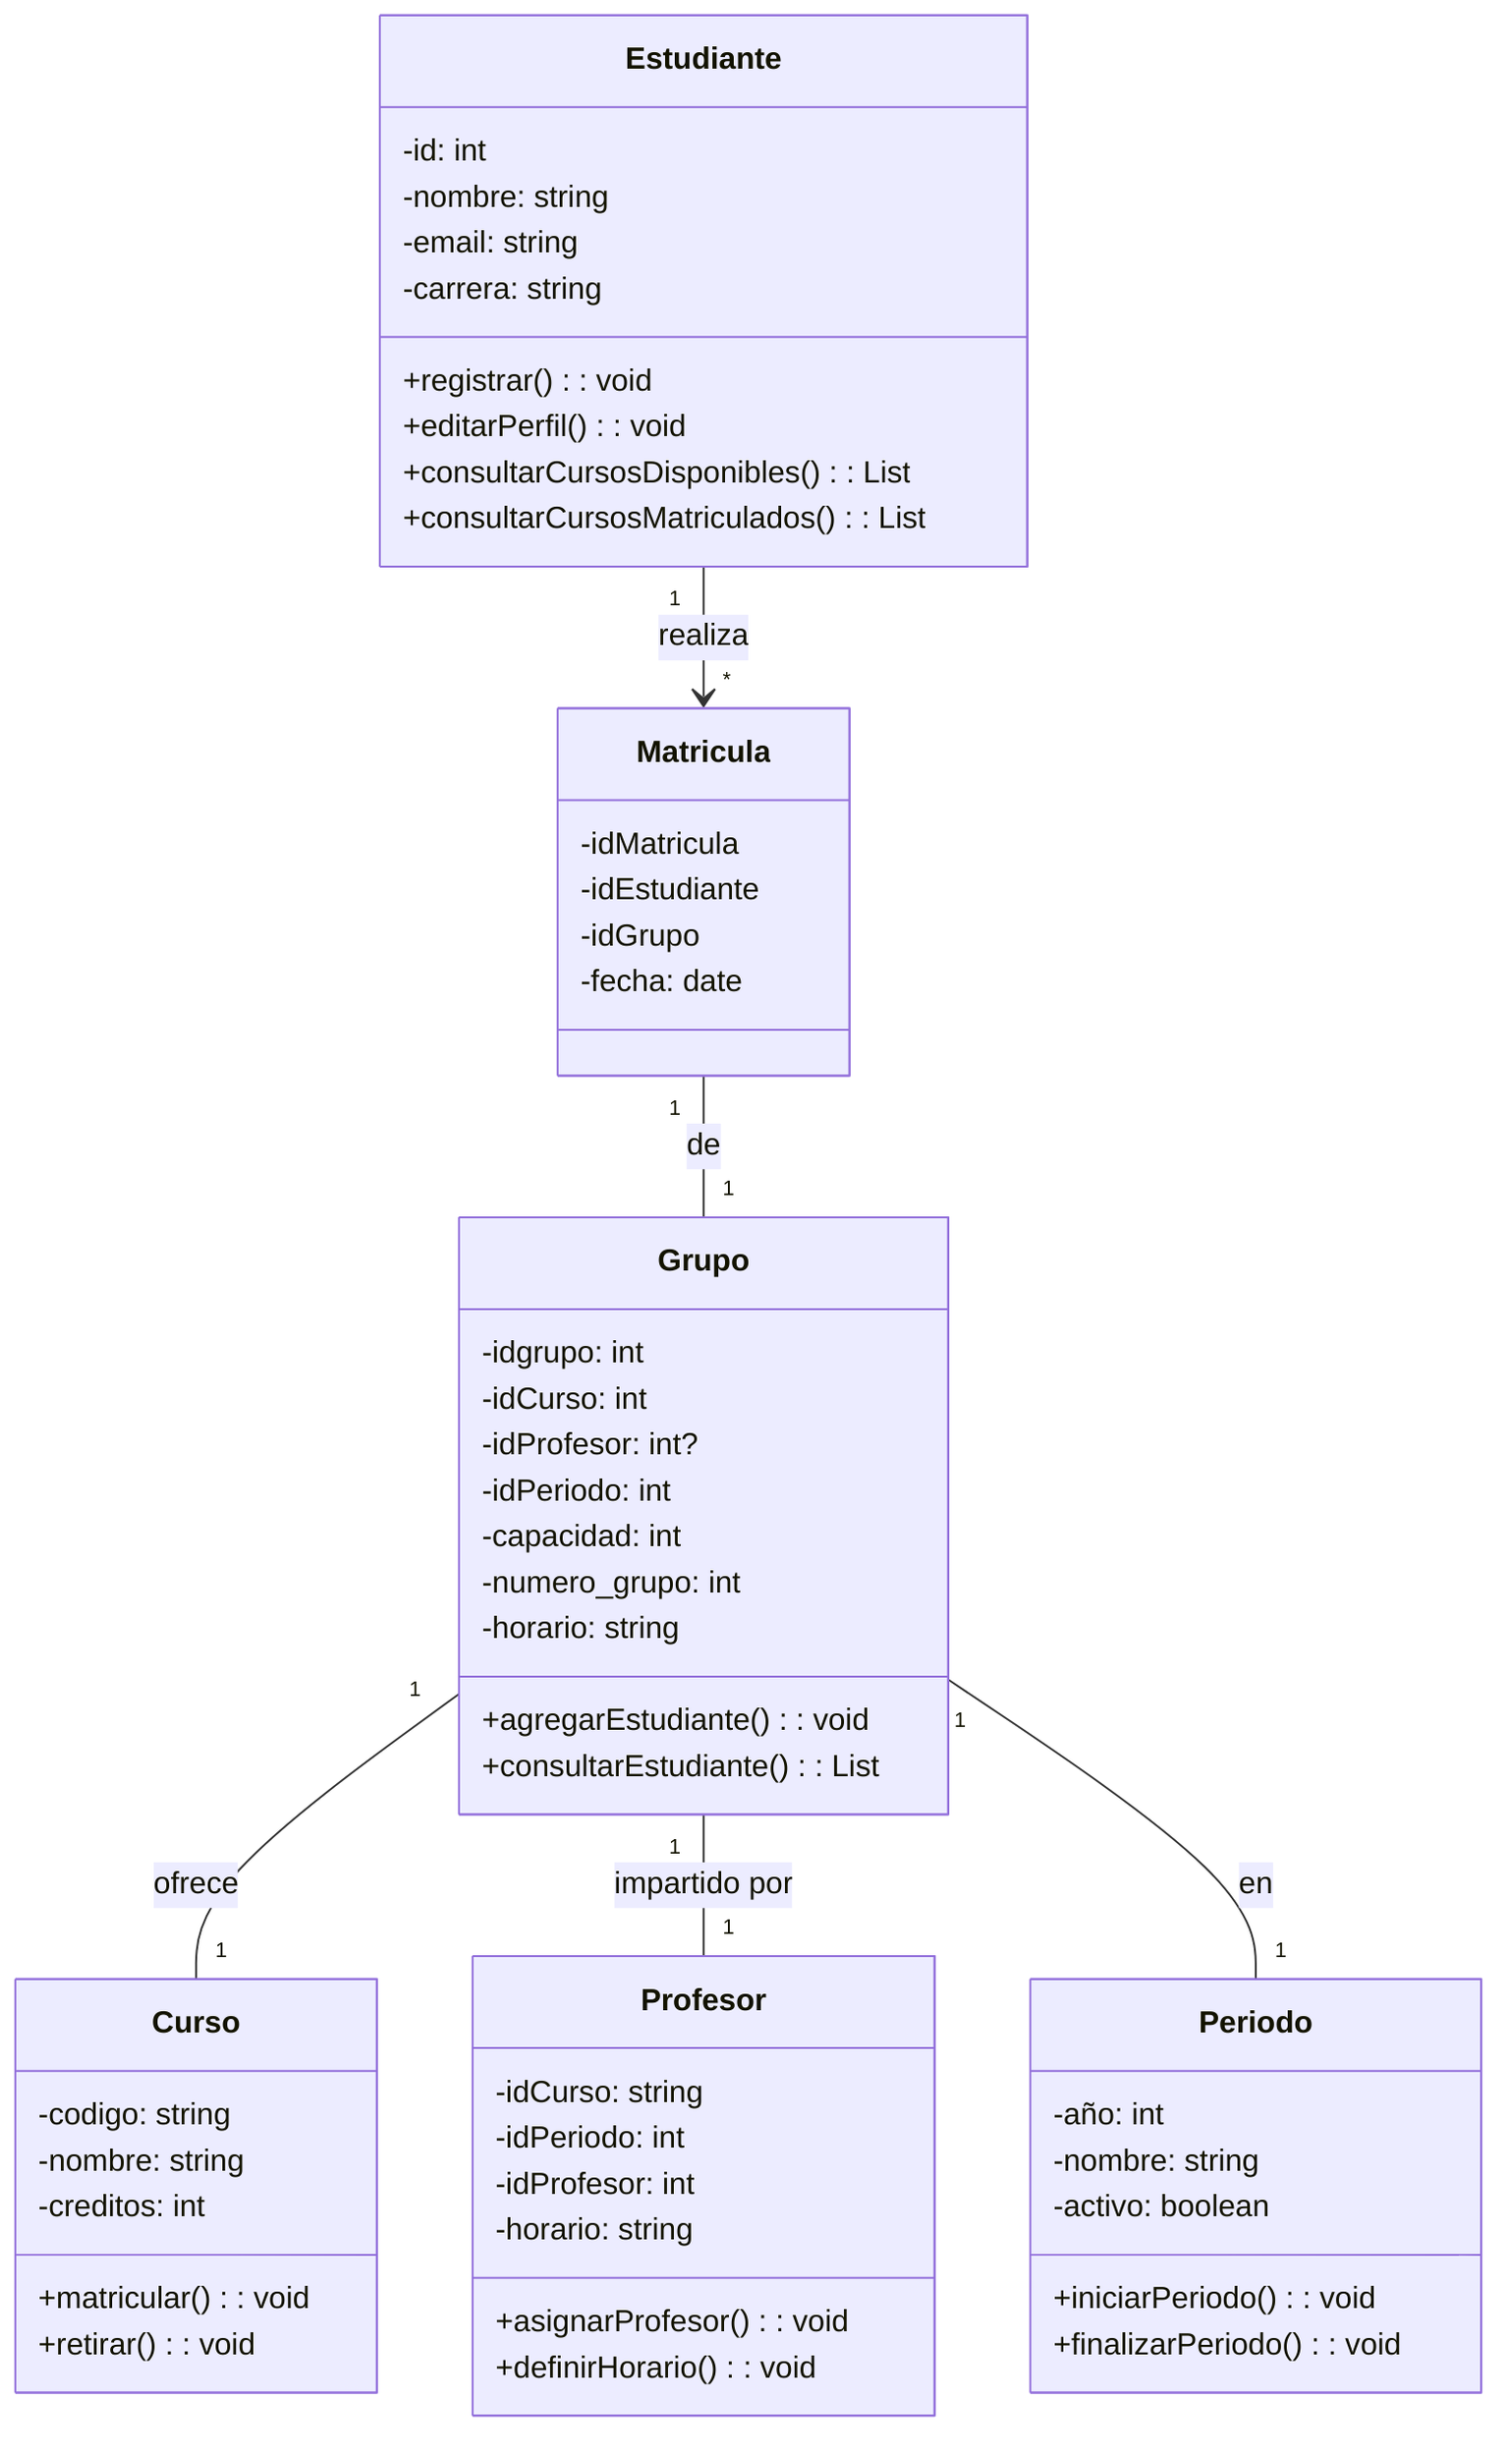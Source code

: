 classDiagram
    class Estudiante {
        -id: int
        -nombre: string
        -email: string
        -carrera: string
        +registrar(): void
        +editarPerfil(): void
        +consultarCursosDisponibles(): List<Curso>
        +consultarCursosMatriculados(): List<Curso>
    }
 
    class Curso {
        -codigo: string
        -nombre: string
        -creditos: int
        +matricular(): void
        +retirar(): void
    }

    class Periodo {
        -año: int
        -nombre: string
        -activo: boolean
        +iniciarPeriodo(): void
        +finalizarPeriodo(): void

    }


    class Profesor {
        -idCurso: string 
        -idPeriodo: int
        -idProfesor: int
        -horario: string
        +asignarProfesor(): void
        +definirHorario(): void

    }

    class Matricula {
        -idMatricula
        -idEstudiante 
        -idGrupo
        -fecha: date

  }


    class Grupo {
        -idgrupo: int
        -idCurso: int 
        -idProfesor: int?
        -idPeriodo: int
        -capacidad: int
        -numero_grupo: int
        -horario: string
        +agregarEstudiante(): void
        +consultarEstudiante(): List<Estudiante>

  }

    Grupo "1" -- "1" Curso : ofrece
    Grupo "1" -- "1" Profesor : impartido por
    Grupo "1" -- "1" Periodo : en
    Estudiante "1" --> "*" Matricula : realiza
    Matricula "1" -- "1" Grupo : de